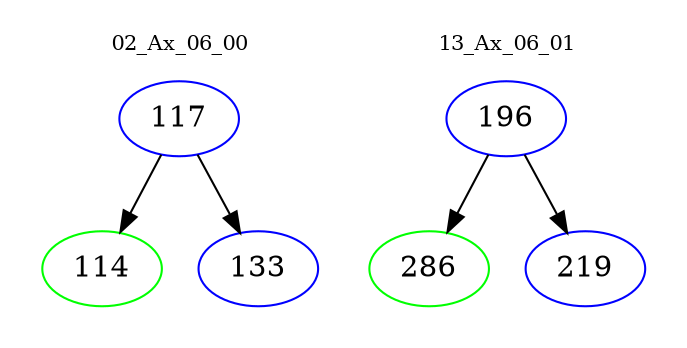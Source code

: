 digraph{
subgraph cluster_0 {
color = white
label = "02_Ax_06_00";
fontsize=10;
T0_117 [label="117", color="blue"]
T0_117 -> T0_114 [color="black"]
T0_114 [label="114", color="green"]
T0_117 -> T0_133 [color="black"]
T0_133 [label="133", color="blue"]
}
subgraph cluster_1 {
color = white
label = "13_Ax_06_01";
fontsize=10;
T1_196 [label="196", color="blue"]
T1_196 -> T1_286 [color="black"]
T1_286 [label="286", color="green"]
T1_196 -> T1_219 [color="black"]
T1_219 [label="219", color="blue"]
}
}
